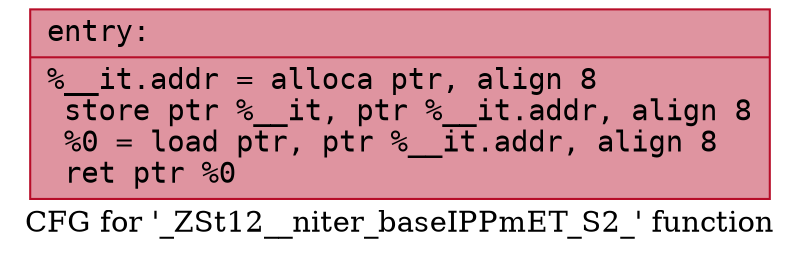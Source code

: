 digraph "CFG for '_ZSt12__niter_baseIPPmET_S2_' function" {
	label="CFG for '_ZSt12__niter_baseIPPmET_S2_' function";

	Node0x560dca0113b0 [shape=record,color="#b70d28ff", style=filled, fillcolor="#b70d2870" fontname="Courier",label="{entry:\l|  %__it.addr = alloca ptr, align 8\l  store ptr %__it, ptr %__it.addr, align 8\l  %0 = load ptr, ptr %__it.addr, align 8\l  ret ptr %0\l}"];
}
